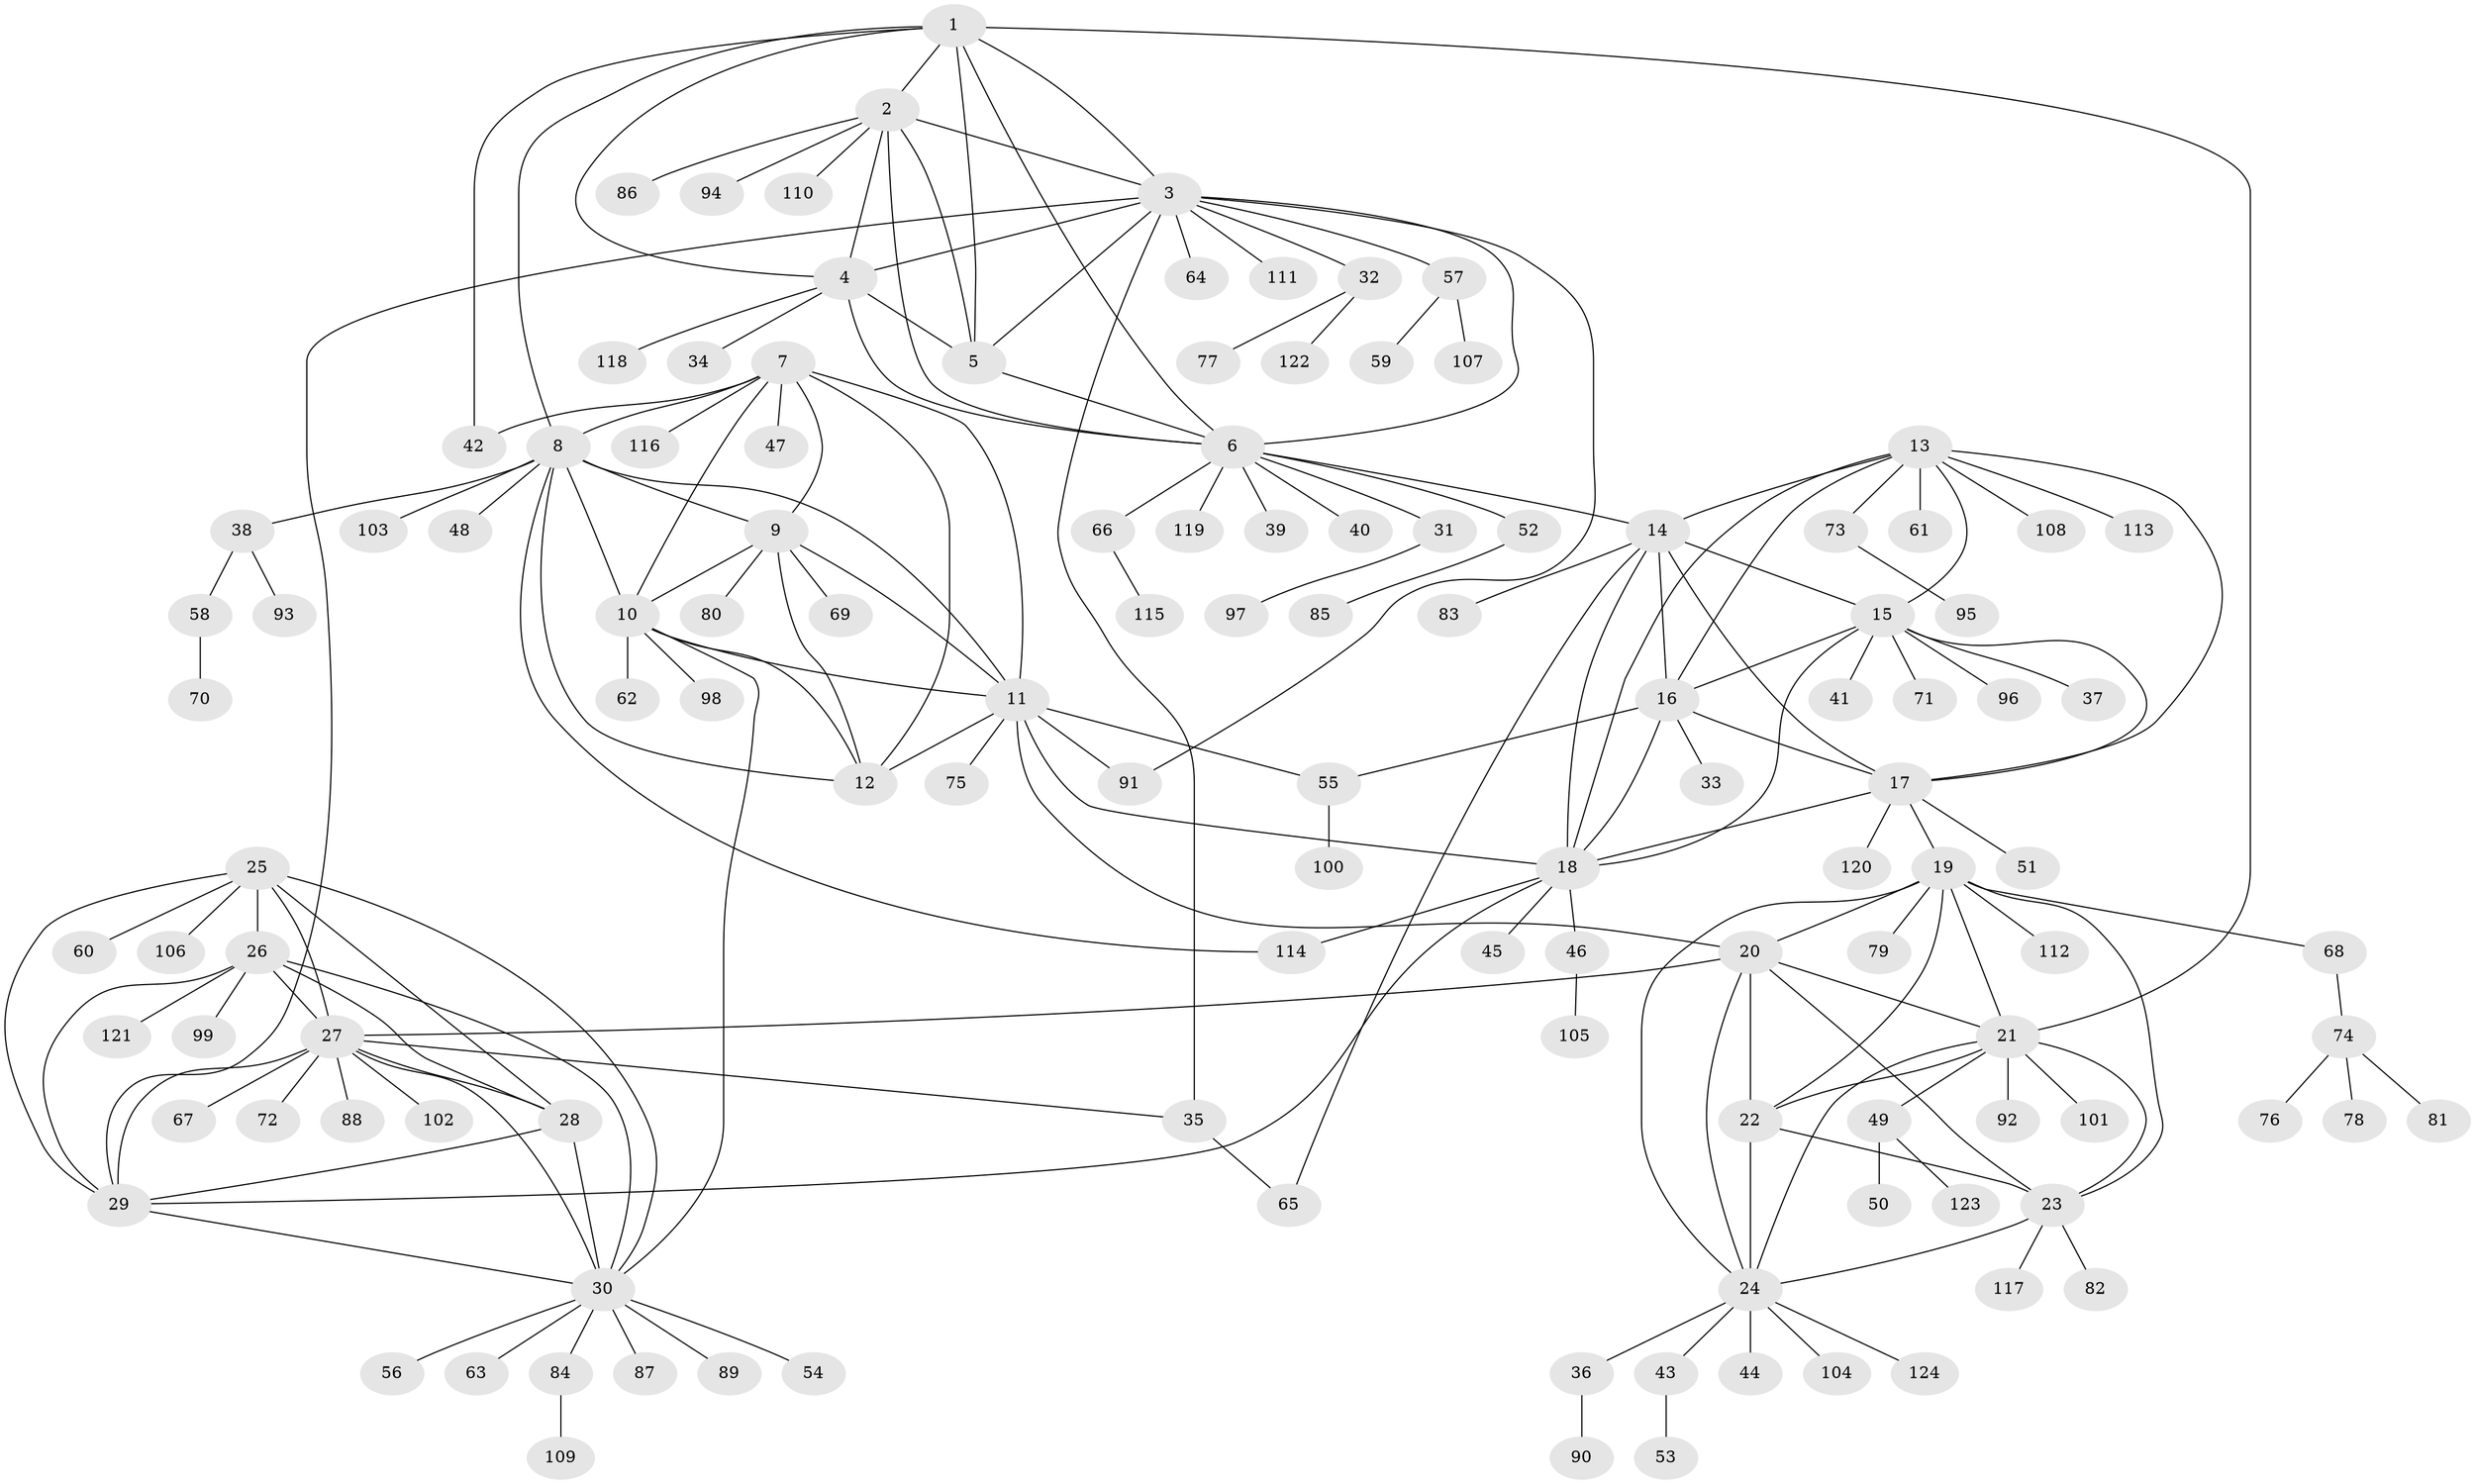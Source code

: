 // Generated by graph-tools (version 1.1) at 2025/02/03/09/25 03:02:51]
// undirected, 124 vertices, 185 edges
graph export_dot {
graph [start="1"]
  node [color=gray90,style=filled];
  1;
  2;
  3;
  4;
  5;
  6;
  7;
  8;
  9;
  10;
  11;
  12;
  13;
  14;
  15;
  16;
  17;
  18;
  19;
  20;
  21;
  22;
  23;
  24;
  25;
  26;
  27;
  28;
  29;
  30;
  31;
  32;
  33;
  34;
  35;
  36;
  37;
  38;
  39;
  40;
  41;
  42;
  43;
  44;
  45;
  46;
  47;
  48;
  49;
  50;
  51;
  52;
  53;
  54;
  55;
  56;
  57;
  58;
  59;
  60;
  61;
  62;
  63;
  64;
  65;
  66;
  67;
  68;
  69;
  70;
  71;
  72;
  73;
  74;
  75;
  76;
  77;
  78;
  79;
  80;
  81;
  82;
  83;
  84;
  85;
  86;
  87;
  88;
  89;
  90;
  91;
  92;
  93;
  94;
  95;
  96;
  97;
  98;
  99;
  100;
  101;
  102;
  103;
  104;
  105;
  106;
  107;
  108;
  109;
  110;
  111;
  112;
  113;
  114;
  115;
  116;
  117;
  118;
  119;
  120;
  121;
  122;
  123;
  124;
  1 -- 2;
  1 -- 3;
  1 -- 4;
  1 -- 5;
  1 -- 6;
  1 -- 8;
  1 -- 21;
  1 -- 42;
  2 -- 3;
  2 -- 4;
  2 -- 5;
  2 -- 6;
  2 -- 86;
  2 -- 94;
  2 -- 110;
  3 -- 4;
  3 -- 5;
  3 -- 6;
  3 -- 29;
  3 -- 32;
  3 -- 35;
  3 -- 57;
  3 -- 64;
  3 -- 91;
  3 -- 111;
  4 -- 5;
  4 -- 6;
  4 -- 34;
  4 -- 118;
  5 -- 6;
  6 -- 14;
  6 -- 31;
  6 -- 39;
  6 -- 40;
  6 -- 52;
  6 -- 66;
  6 -- 119;
  7 -- 8;
  7 -- 9;
  7 -- 10;
  7 -- 11;
  7 -- 12;
  7 -- 42;
  7 -- 47;
  7 -- 116;
  8 -- 9;
  8 -- 10;
  8 -- 11;
  8 -- 12;
  8 -- 38;
  8 -- 48;
  8 -- 103;
  8 -- 114;
  9 -- 10;
  9 -- 11;
  9 -- 12;
  9 -- 69;
  9 -- 80;
  10 -- 11;
  10 -- 12;
  10 -- 30;
  10 -- 62;
  10 -- 98;
  11 -- 12;
  11 -- 18;
  11 -- 20;
  11 -- 55;
  11 -- 75;
  11 -- 91;
  13 -- 14;
  13 -- 15;
  13 -- 16;
  13 -- 17;
  13 -- 18;
  13 -- 61;
  13 -- 73;
  13 -- 108;
  13 -- 113;
  14 -- 15;
  14 -- 16;
  14 -- 17;
  14 -- 18;
  14 -- 65;
  14 -- 83;
  15 -- 16;
  15 -- 17;
  15 -- 18;
  15 -- 37;
  15 -- 41;
  15 -- 71;
  15 -- 96;
  16 -- 17;
  16 -- 18;
  16 -- 33;
  16 -- 55;
  17 -- 18;
  17 -- 19;
  17 -- 51;
  17 -- 120;
  18 -- 29;
  18 -- 45;
  18 -- 46;
  18 -- 114;
  19 -- 20;
  19 -- 21;
  19 -- 22;
  19 -- 23;
  19 -- 24;
  19 -- 68;
  19 -- 79;
  19 -- 112;
  20 -- 21;
  20 -- 22;
  20 -- 23;
  20 -- 24;
  20 -- 27;
  21 -- 22;
  21 -- 23;
  21 -- 24;
  21 -- 49;
  21 -- 92;
  21 -- 101;
  22 -- 23;
  22 -- 24;
  23 -- 24;
  23 -- 82;
  23 -- 117;
  24 -- 36;
  24 -- 43;
  24 -- 44;
  24 -- 104;
  24 -- 124;
  25 -- 26;
  25 -- 27;
  25 -- 28;
  25 -- 29;
  25 -- 30;
  25 -- 60;
  25 -- 106;
  26 -- 27;
  26 -- 28;
  26 -- 29;
  26 -- 30;
  26 -- 99;
  26 -- 121;
  27 -- 28;
  27 -- 29;
  27 -- 30;
  27 -- 35;
  27 -- 67;
  27 -- 72;
  27 -- 88;
  27 -- 102;
  28 -- 29;
  28 -- 30;
  29 -- 30;
  30 -- 54;
  30 -- 56;
  30 -- 63;
  30 -- 84;
  30 -- 87;
  30 -- 89;
  31 -- 97;
  32 -- 77;
  32 -- 122;
  35 -- 65;
  36 -- 90;
  38 -- 58;
  38 -- 93;
  43 -- 53;
  46 -- 105;
  49 -- 50;
  49 -- 123;
  52 -- 85;
  55 -- 100;
  57 -- 59;
  57 -- 107;
  58 -- 70;
  66 -- 115;
  68 -- 74;
  73 -- 95;
  74 -- 76;
  74 -- 78;
  74 -- 81;
  84 -- 109;
}
